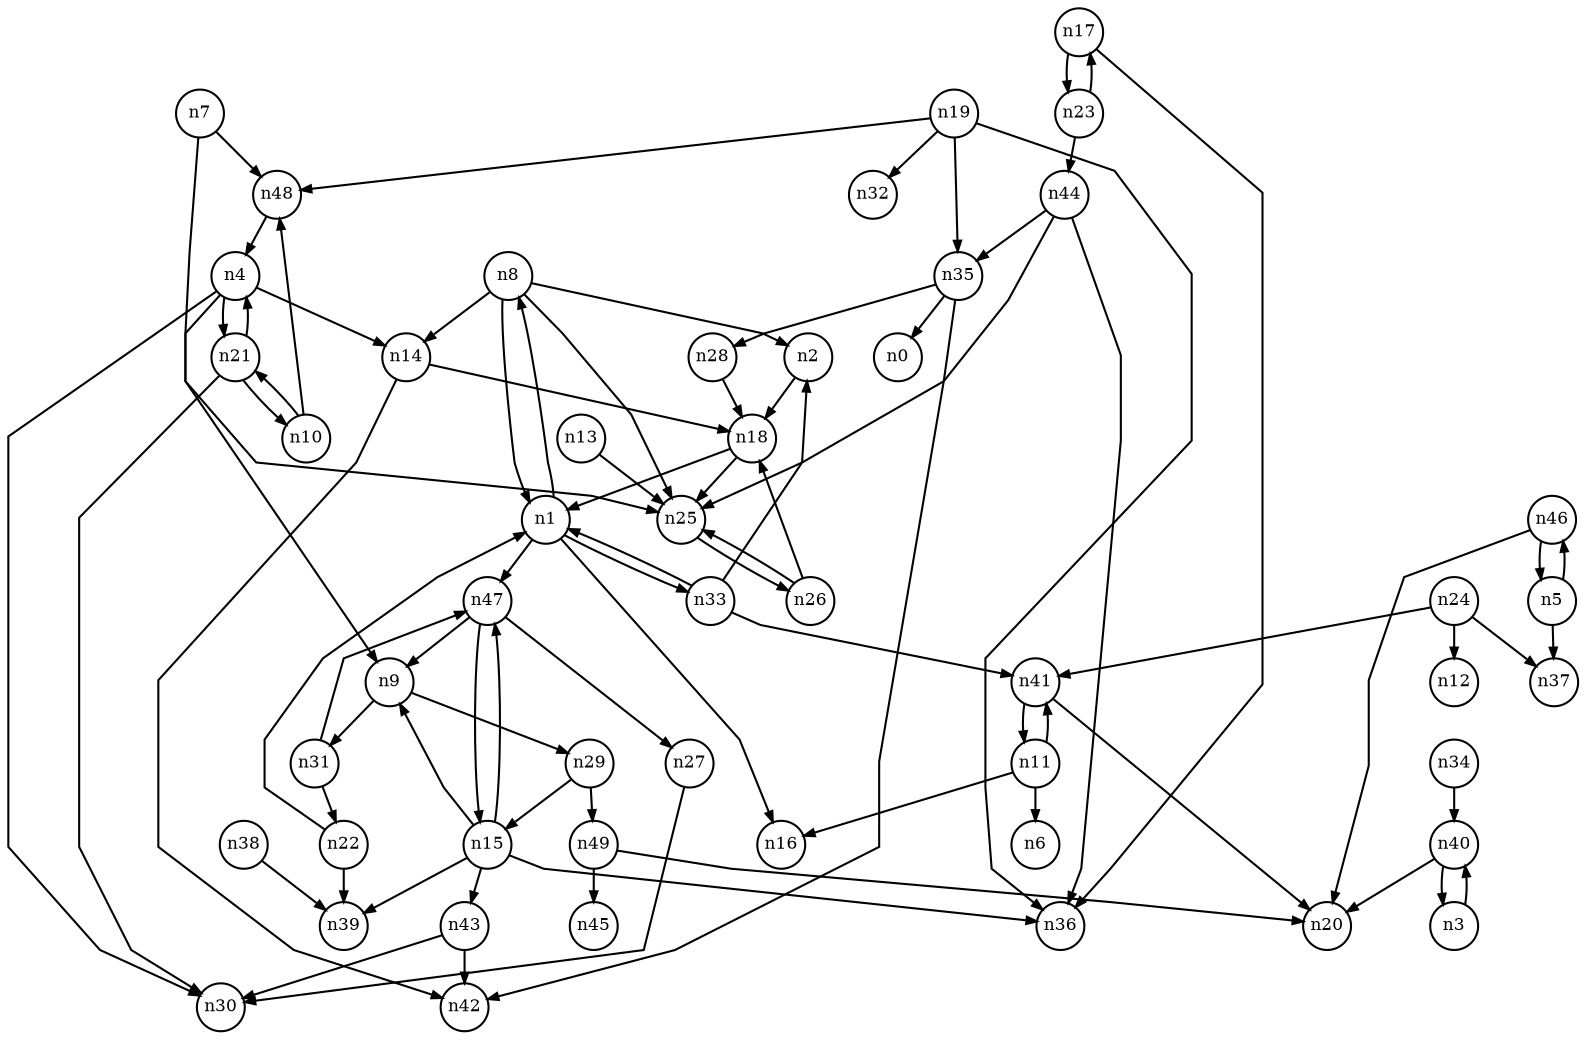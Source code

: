 digraph G{
splines=polyline;
ranksep=0.22;
nodesep=0.22;
nodesize=0.16;
fontsize=8
edge [arrowsize=0.5]
node [fontsize=8 shape=circle width=0.32 fixedsize=shape];

n8 -> n2
n8 -> n14
n8 -> n25
n8 -> n1
n1 -> n8
n1 -> n16
n1 -> n33
n1 -> n47
n33 -> n2
n33 -> n41
n33 -> n1
n47 -> n9
n47 -> n27
n47 -> n15
n18 -> n25
n18 -> n1
n2 -> n18
n40 -> n20
n40 -> n3
n3 -> n40
n9 -> n29
n9 -> n31
n4 -> n9
n4 -> n14
n4 -> n21
n4 -> n30
n14 -> n18
n14 -> n42
n21 -> n10
n21 -> n30
n21 -> n4
n5 -> n37
n5 -> n46
n46 -> n20
n46 -> n5
n25 -> n26
n7 -> n25
n7 -> n48
n48 -> n4
n29 -> n49
n29 -> n15
n31 -> n22
n31 -> n47
n10 -> n48
n10 -> n21
n11 -> n6
n11 -> n16
n11 -> n41
n41 -> n20
n41 -> n11
n13 -> n25
n15 -> n9
n15 -> n36
n15 -> n39
n15 -> n43
n15 -> n47
n43 -> n30
n43 -> n42
n17 -> n36
n17 -> n23
n19 -> n32
n19 -> n35
n19 -> n36
n19 -> n48
n35 -> n0
n35 -> n28
n35 -> n42
n22 -> n39
n22 -> n1
n23 -> n17
n23 -> n44
n44 -> n25
n44 -> n35
n44 -> n36
n24 -> n12
n24 -> n37
n24 -> n41
n26 -> n18
n26 -> n25
n27 -> n30
n28 -> n18
n49 -> n20
n49 -> n45
n34 -> n40
n38 -> n39
}
